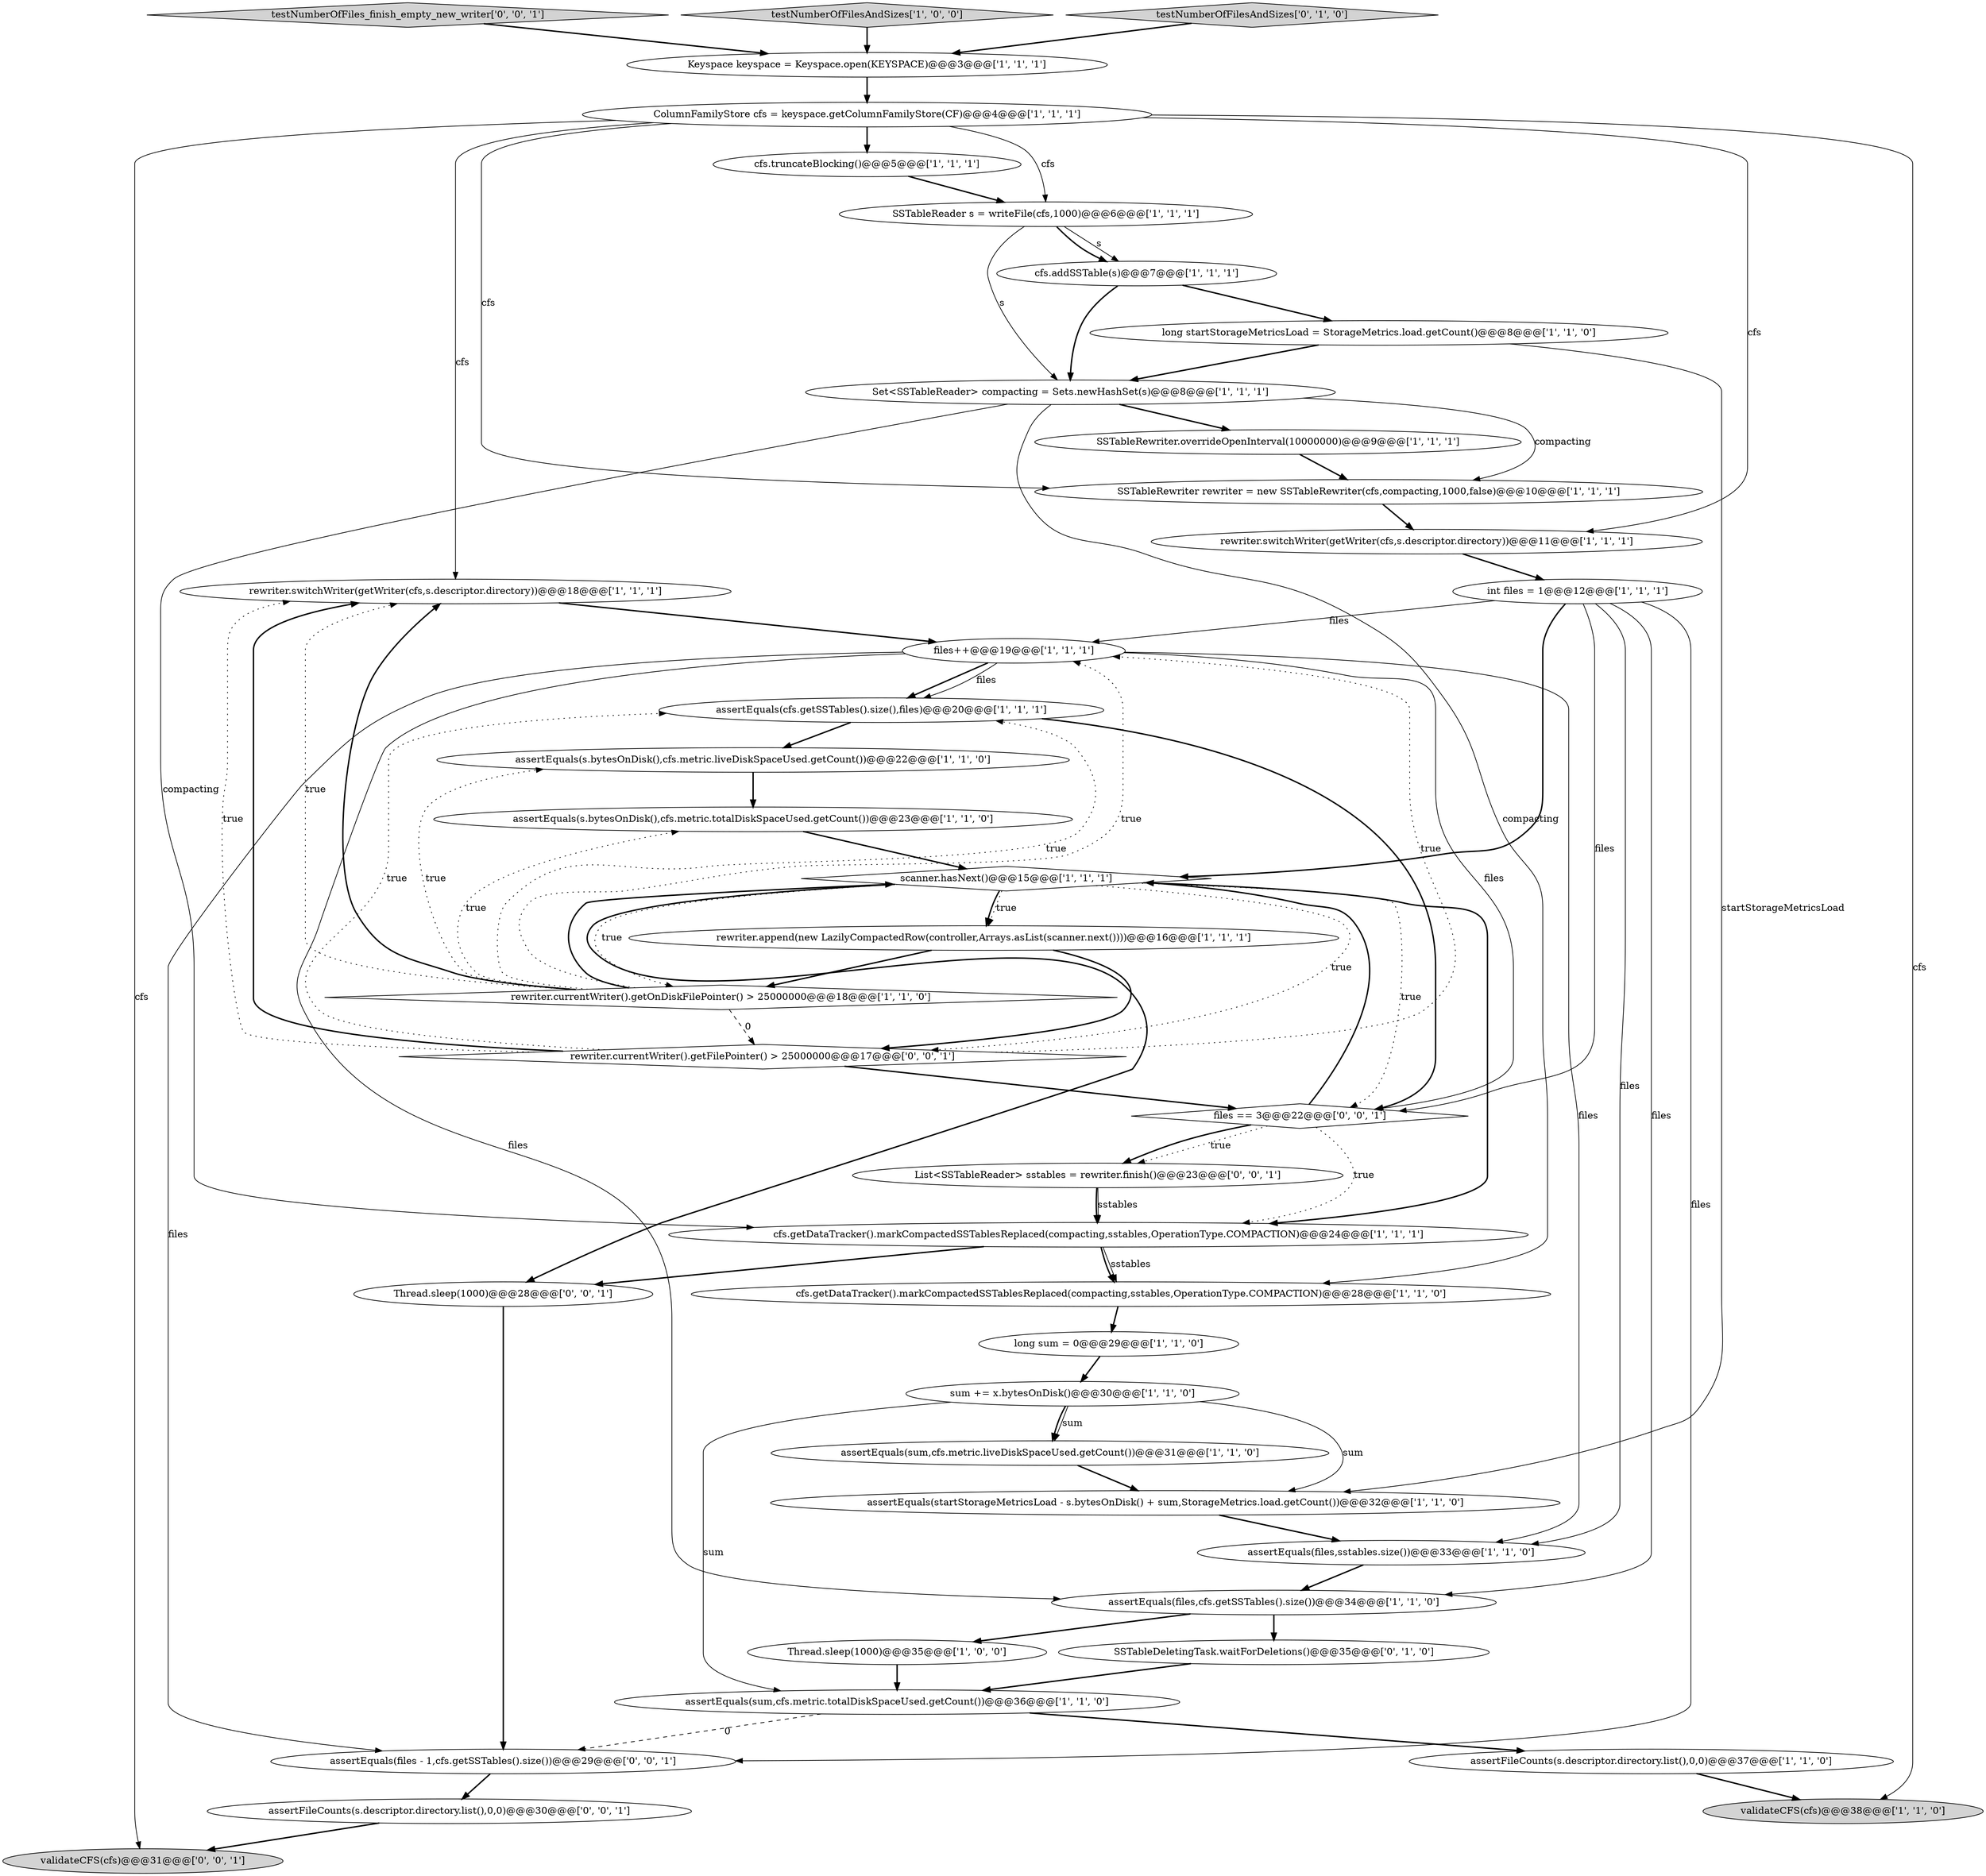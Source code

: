 digraph {
13 [style = filled, label = "assertEquals(files,sstables.size())@@@33@@@['1', '1', '0']", fillcolor = white, shape = ellipse image = "AAA0AAABBB1BBB"];
6 [style = filled, label = "assertEquals(files,cfs.getSSTables().size())@@@34@@@['1', '1', '0']", fillcolor = white, shape = ellipse image = "AAA0AAABBB1BBB"];
33 [style = filled, label = "SSTableDeletingTask.waitForDeletions()@@@35@@@['0', '1', '0']", fillcolor = white, shape = ellipse image = "AAA0AAABBB2BBB"];
24 [style = filled, label = "long startStorageMetricsLoad = StorageMetrics.load.getCount()@@@8@@@['1', '1', '0']", fillcolor = white, shape = ellipse image = "AAA0AAABBB1BBB"];
10 [style = filled, label = "long sum = 0@@@29@@@['1', '1', '0']", fillcolor = white, shape = ellipse image = "AAA0AAABBB1BBB"];
25 [style = filled, label = "assertEquals(s.bytesOnDisk(),cfs.metric.liveDiskSpaceUsed.getCount())@@@22@@@['1', '1', '0']", fillcolor = white, shape = ellipse image = "AAA0AAABBB1BBB"];
38 [style = filled, label = "rewriter.currentWriter().getFilePointer() > 25000000@@@17@@@['0', '0', '1']", fillcolor = white, shape = diamond image = "AAA0AAABBB3BBB"];
19 [style = filled, label = "assertEquals(cfs.getSSTables().size(),files)@@@20@@@['1', '1', '1']", fillcolor = white, shape = ellipse image = "AAA0AAABBB1BBB"];
35 [style = filled, label = "testNumberOfFiles_finish_empty_new_writer['0', '0', '1']", fillcolor = lightgray, shape = diamond image = "AAA0AAABBB3BBB"];
1 [style = filled, label = "rewriter.switchWriter(getWriter(cfs,s.descriptor.directory))@@@18@@@['1', '1', '1']", fillcolor = white, shape = ellipse image = "AAA0AAABBB1BBB"];
26 [style = filled, label = "ColumnFamilyStore cfs = keyspace.getColumnFamilyStore(CF)@@@4@@@['1', '1', '1']", fillcolor = white, shape = ellipse image = "AAA0AAABBB1BBB"];
36 [style = filled, label = "validateCFS(cfs)@@@31@@@['0', '0', '1']", fillcolor = lightgray, shape = ellipse image = "AAA0AAABBB3BBB"];
14 [style = filled, label = "testNumberOfFilesAndSizes['1', '0', '0']", fillcolor = lightgray, shape = diamond image = "AAA0AAABBB1BBB"];
7 [style = filled, label = "rewriter.currentWriter().getOnDiskFilePointer() > 25000000@@@18@@@['1', '1', '0']", fillcolor = white, shape = diamond image = "AAA0AAABBB1BBB"];
40 [style = filled, label = "List<SSTableReader> sstables = rewriter.finish()@@@23@@@['0', '0', '1']", fillcolor = white, shape = ellipse image = "AAA0AAABBB3BBB"];
23 [style = filled, label = "sum += x.bytesOnDisk()@@@30@@@['1', '1', '0']", fillcolor = white, shape = ellipse image = "AAA0AAABBB1BBB"];
34 [style = filled, label = "assertEquals(files - 1,cfs.getSSTables().size())@@@29@@@['0', '0', '1']", fillcolor = white, shape = ellipse image = "AAA0AAABBB3BBB"];
30 [style = filled, label = "cfs.getDataTracker().markCompactedSSTablesReplaced(compacting,sstables,OperationType.COMPACTION)@@@24@@@['1', '1', '1']", fillcolor = white, shape = ellipse image = "AAA0AAABBB1BBB"];
22 [style = filled, label = "assertEquals(sum,cfs.metric.totalDiskSpaceUsed.getCount())@@@36@@@['1', '1', '0']", fillcolor = white, shape = ellipse image = "AAA0AAABBB1BBB"];
8 [style = filled, label = "SSTableRewriter rewriter = new SSTableRewriter(cfs,compacting,1000,false)@@@10@@@['1', '1', '1']", fillcolor = white, shape = ellipse image = "AAA0AAABBB1BBB"];
12 [style = filled, label = "assertEquals(startStorageMetricsLoad - s.bytesOnDisk() + sum,StorageMetrics.load.getCount())@@@32@@@['1', '1', '0']", fillcolor = white, shape = ellipse image = "AAA0AAABBB1BBB"];
15 [style = filled, label = "Set<SSTableReader> compacting = Sets.newHashSet(s)@@@8@@@['1', '1', '1']", fillcolor = white, shape = ellipse image = "AAA0AAABBB1BBB"];
5 [style = filled, label = "SSTableReader s = writeFile(cfs,1000)@@@6@@@['1', '1', '1']", fillcolor = white, shape = ellipse image = "AAA0AAABBB1BBB"];
17 [style = filled, label = "cfs.getDataTracker().markCompactedSSTablesReplaced(compacting,sstables,OperationType.COMPACTION)@@@28@@@['1', '1', '0']", fillcolor = white, shape = ellipse image = "AAA0AAABBB1BBB"];
4 [style = filled, label = "cfs.addSSTable(s)@@@7@@@['1', '1', '1']", fillcolor = white, shape = ellipse image = "AAA0AAABBB1BBB"];
41 [style = filled, label = "assertFileCounts(s.descriptor.directory.list(),0,0)@@@30@@@['0', '0', '1']", fillcolor = white, shape = ellipse image = "AAA0AAABBB3BBB"];
29 [style = filled, label = "scanner.hasNext()@@@15@@@['1', '1', '1']", fillcolor = white, shape = diamond image = "AAA0AAABBB1BBB"];
39 [style = filled, label = "files == 3@@@22@@@['0', '0', '1']", fillcolor = white, shape = diamond image = "AAA0AAABBB3BBB"];
32 [style = filled, label = "testNumberOfFilesAndSizes['0', '1', '0']", fillcolor = lightgray, shape = diamond image = "AAA0AAABBB2BBB"];
37 [style = filled, label = "Thread.sleep(1000)@@@28@@@['0', '0', '1']", fillcolor = white, shape = ellipse image = "AAA0AAABBB3BBB"];
9 [style = filled, label = "files++@@@19@@@['1', '1', '1']", fillcolor = white, shape = ellipse image = "AAA0AAABBB1BBB"];
31 [style = filled, label = "assertEquals(sum,cfs.metric.liveDiskSpaceUsed.getCount())@@@31@@@['1', '1', '0']", fillcolor = white, shape = ellipse image = "AAA0AAABBB1BBB"];
21 [style = filled, label = "int files = 1@@@12@@@['1', '1', '1']", fillcolor = white, shape = ellipse image = "AAA0AAABBB1BBB"];
0 [style = filled, label = "rewriter.append(new LazilyCompactedRow(controller,Arrays.asList(scanner.next())))@@@16@@@['1', '1', '1']", fillcolor = white, shape = ellipse image = "AAA0AAABBB1BBB"];
20 [style = filled, label = "assertFileCounts(s.descriptor.directory.list(),0,0)@@@37@@@['1', '1', '0']", fillcolor = white, shape = ellipse image = "AAA0AAABBB1BBB"];
16 [style = filled, label = "cfs.truncateBlocking()@@@5@@@['1', '1', '1']", fillcolor = white, shape = ellipse image = "AAA0AAABBB1BBB"];
27 [style = filled, label = "assertEquals(s.bytesOnDisk(),cfs.metric.totalDiskSpaceUsed.getCount())@@@23@@@['1', '1', '0']", fillcolor = white, shape = ellipse image = "AAA0AAABBB1BBB"];
18 [style = filled, label = "rewriter.switchWriter(getWriter(cfs,s.descriptor.directory))@@@11@@@['1', '1', '1']", fillcolor = white, shape = ellipse image = "AAA0AAABBB1BBB"];
2 [style = filled, label = "Thread.sleep(1000)@@@35@@@['1', '0', '0']", fillcolor = white, shape = ellipse image = "AAA0AAABBB1BBB"];
11 [style = filled, label = "SSTableRewriter.overrideOpenInterval(10000000)@@@9@@@['1', '1', '1']", fillcolor = white, shape = ellipse image = "AAA0AAABBB1BBB"];
3 [style = filled, label = "Keyspace keyspace = Keyspace.open(KEYSPACE)@@@3@@@['1', '1', '1']", fillcolor = white, shape = ellipse image = "AAA0AAABBB1BBB"];
28 [style = filled, label = "validateCFS(cfs)@@@38@@@['1', '1', '0']", fillcolor = lightgray, shape = ellipse image = "AAA0AAABBB1BBB"];
14->3 [style = bold, label=""];
10->23 [style = bold, label=""];
23->22 [style = solid, label="sum"];
13->6 [style = bold, label=""];
39->30 [style = dotted, label="true"];
22->20 [style = bold, label=""];
41->36 [style = bold, label=""];
21->6 [style = solid, label="files"];
6->2 [style = bold, label=""];
4->24 [style = bold, label=""];
30->17 [style = solid, label="sstables"];
29->39 [style = dotted, label="true"];
7->29 [style = bold, label=""];
9->34 [style = solid, label="files"];
18->21 [style = bold, label=""];
16->5 [style = bold, label=""];
9->39 [style = solid, label="files"];
7->1 [style = bold, label=""];
15->30 [style = solid, label="compacting"];
23->31 [style = solid, label="sum"];
38->39 [style = bold, label=""];
26->5 [style = solid, label="cfs"];
40->30 [style = bold, label=""];
29->38 [style = dotted, label="true"];
35->3 [style = bold, label=""];
5->15 [style = solid, label="s"];
15->8 [style = solid, label="compacting"];
38->1 [style = dotted, label="true"];
1->9 [style = bold, label=""];
26->16 [style = bold, label=""];
0->7 [style = bold, label=""];
39->40 [style = dotted, label="true"];
0->38 [style = bold, label=""];
21->13 [style = solid, label="files"];
5->4 [style = solid, label="s"];
26->1 [style = solid, label="cfs"];
12->13 [style = bold, label=""];
8->18 [style = bold, label=""];
37->34 [style = bold, label=""];
26->8 [style = solid, label="cfs"];
24->12 [style = solid, label="startStorageMetricsLoad"];
7->25 [style = dotted, label="true"];
38->9 [style = dotted, label="true"];
9->13 [style = solid, label="files"];
25->27 [style = bold, label=""];
30->17 [style = bold, label=""];
9->19 [style = bold, label=""];
22->34 [style = dashed, label="0"];
38->1 [style = bold, label=""];
7->1 [style = dotted, label="true"];
31->12 [style = bold, label=""];
7->27 [style = dotted, label="true"];
5->4 [style = bold, label=""];
23->31 [style = bold, label=""];
19->25 [style = bold, label=""];
15->11 [style = bold, label=""];
29->7 [style = dotted, label="true"];
11->8 [style = bold, label=""];
38->19 [style = dotted, label="true"];
34->41 [style = bold, label=""];
9->6 [style = solid, label="files"];
15->17 [style = solid, label="compacting"];
39->29 [style = bold, label=""];
29->30 [style = bold, label=""];
19->39 [style = bold, label=""];
21->34 [style = solid, label="files"];
7->19 [style = dotted, label="true"];
40->30 [style = solid, label="sstables"];
30->37 [style = bold, label=""];
3->26 [style = bold, label=""];
29->37 [style = bold, label=""];
26->28 [style = solid, label="cfs"];
24->15 [style = bold, label=""];
26->18 [style = solid, label="cfs"];
21->9 [style = solid, label="files"];
26->36 [style = solid, label="cfs"];
6->33 [style = bold, label=""];
21->29 [style = bold, label=""];
7->9 [style = dotted, label="true"];
29->0 [style = bold, label=""];
27->29 [style = bold, label=""];
33->22 [style = bold, label=""];
29->0 [style = dotted, label="true"];
9->19 [style = solid, label="files"];
7->38 [style = dashed, label="0"];
2->22 [style = bold, label=""];
32->3 [style = bold, label=""];
23->12 [style = solid, label="sum"];
20->28 [style = bold, label=""];
39->40 [style = bold, label=""];
4->15 [style = bold, label=""];
17->10 [style = bold, label=""];
21->39 [style = solid, label="files"];
}
